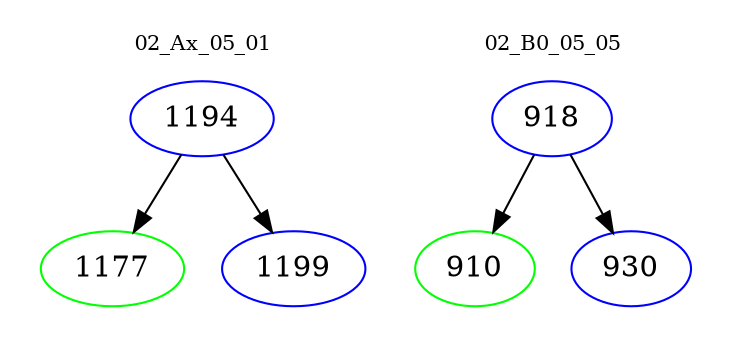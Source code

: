 digraph{
subgraph cluster_0 {
color = white
label = "02_Ax_05_01";
fontsize=10;
T0_1194 [label="1194", color="blue"]
T0_1194 -> T0_1177 [color="black"]
T0_1177 [label="1177", color="green"]
T0_1194 -> T0_1199 [color="black"]
T0_1199 [label="1199", color="blue"]
}
subgraph cluster_1 {
color = white
label = "02_B0_05_05";
fontsize=10;
T1_918 [label="918", color="blue"]
T1_918 -> T1_910 [color="black"]
T1_910 [label="910", color="green"]
T1_918 -> T1_930 [color="black"]
T1_930 [label="930", color="blue"]
}
}

